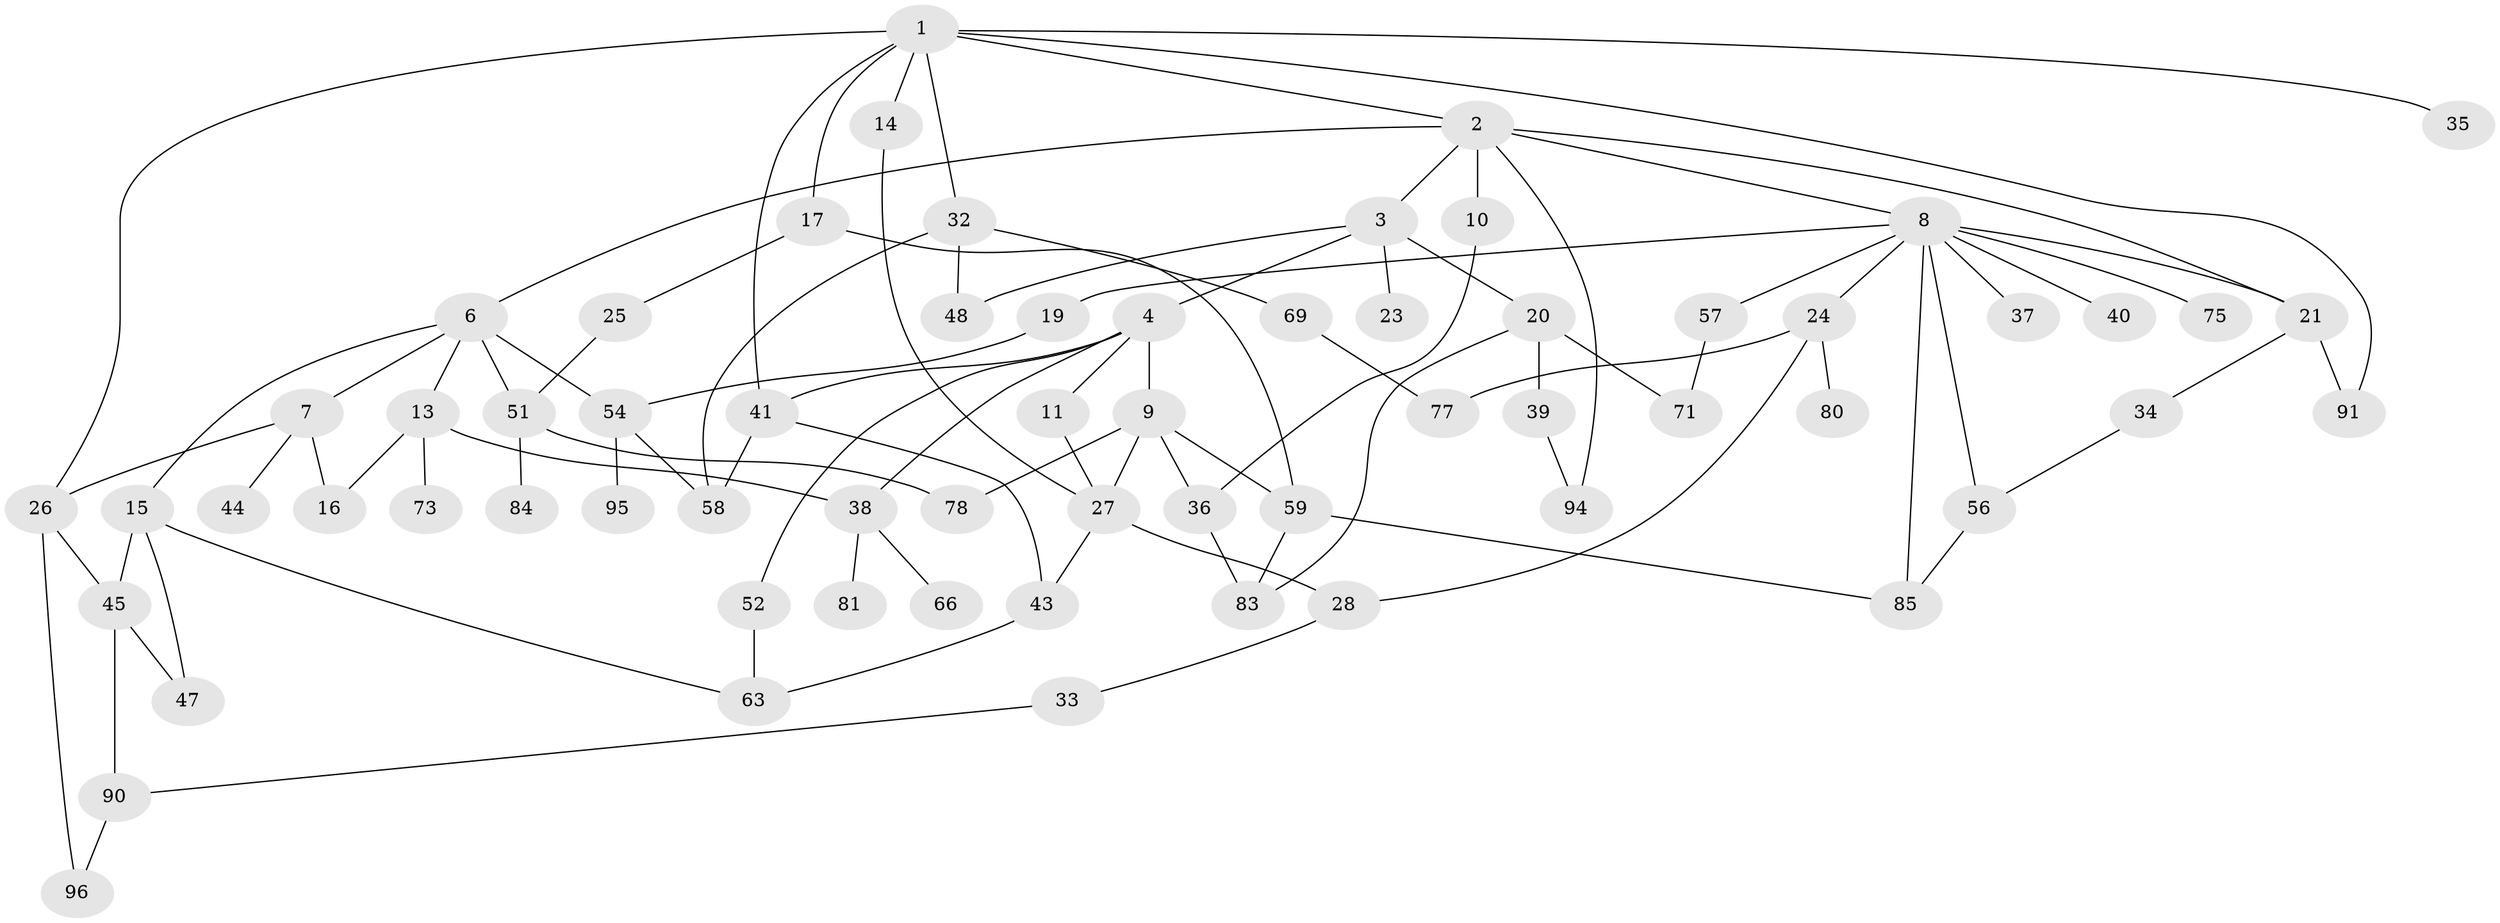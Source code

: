 // original degree distribution, {6: 0.019801980198019802, 5: 0.0594059405940594, 4: 0.13861386138613863, 2: 0.32673267326732675, 3: 0.2376237623762376, 7: 0.009900990099009901, 1: 0.2079207920792079}
// Generated by graph-tools (version 1.1) at 2025/41/03/06/25 10:41:26]
// undirected, 64 vertices, 95 edges
graph export_dot {
graph [start="1"]
  node [color=gray90,style=filled];
  1 [super="+29"];
  2 [super="+5"];
  3;
  4 [super="+12"];
  6 [super="+30"];
  7 [super="+70"];
  8 [super="+18"];
  9;
  10;
  11;
  13 [super="+97"];
  14 [super="+99"];
  15;
  16;
  17 [super="+31"];
  19;
  20 [super="+68"];
  21 [super="+22"];
  23 [super="+76"];
  24 [super="+55"];
  25;
  26;
  27 [super="+60"];
  28;
  32 [super="+65"];
  33 [super="+100"];
  34 [super="+49"];
  35 [super="+50"];
  36 [super="+101"];
  37;
  38 [super="+42"];
  39 [super="+46"];
  40;
  41 [super="+61"];
  43;
  44;
  45 [super="+79"];
  47 [super="+82"];
  48;
  51 [super="+53"];
  52;
  54 [super="+89"];
  56 [super="+72"];
  57 [super="+67"];
  58 [super="+64"];
  59 [super="+62"];
  63 [super="+74"];
  66 [super="+92"];
  69;
  71;
  73;
  75;
  77 [super="+87"];
  78;
  80 [super="+86"];
  81;
  83;
  84;
  85 [super="+88"];
  90 [super="+93"];
  91;
  94;
  95;
  96 [super="+98"];
  1 -- 2;
  1 -- 14;
  1 -- 17;
  1 -- 26;
  1 -- 41;
  1 -- 32;
  1 -- 91;
  1 -- 35;
  2 -- 3;
  2 -- 6;
  2 -- 21;
  2 -- 8;
  2 -- 10;
  2 -- 94;
  3 -- 4;
  3 -- 20;
  3 -- 23;
  3 -- 48;
  4 -- 9;
  4 -- 11;
  4 -- 41;
  4 -- 52;
  4 -- 38;
  6 -- 7;
  6 -- 13;
  6 -- 15;
  6 -- 51;
  6 -- 54;
  7 -- 16;
  7 -- 44;
  7 -- 26;
  8 -- 19;
  8 -- 57;
  8 -- 75;
  8 -- 56;
  8 -- 37;
  8 -- 85;
  8 -- 21;
  8 -- 24;
  8 -- 40;
  9 -- 36;
  9 -- 59;
  9 -- 78;
  9 -- 27;
  10 -- 36;
  11 -- 27;
  13 -- 38;
  13 -- 73;
  13 -- 16;
  14 -- 27;
  15 -- 45;
  15 -- 47;
  15 -- 63;
  17 -- 25;
  17 -- 59;
  19 -- 54;
  20 -- 39;
  20 -- 83;
  20 -- 71;
  21 -- 34;
  21 -- 91;
  24 -- 80;
  24 -- 28;
  24 -- 77;
  25 -- 51;
  26 -- 96;
  26 -- 45;
  27 -- 28;
  27 -- 43;
  28 -- 33;
  32 -- 48;
  32 -- 58;
  32 -- 69;
  33 -- 90;
  34 -- 56;
  36 -- 83;
  38 -- 66;
  38 -- 81;
  39 -- 94;
  41 -- 43;
  41 -- 58;
  43 -- 63;
  45 -- 47;
  45 -- 90;
  51 -- 78;
  51 -- 84;
  52 -- 63;
  54 -- 95;
  54 -- 58;
  56 -- 85;
  57 -- 71;
  59 -- 83;
  59 -- 85;
  69 -- 77;
  90 -- 96;
}
